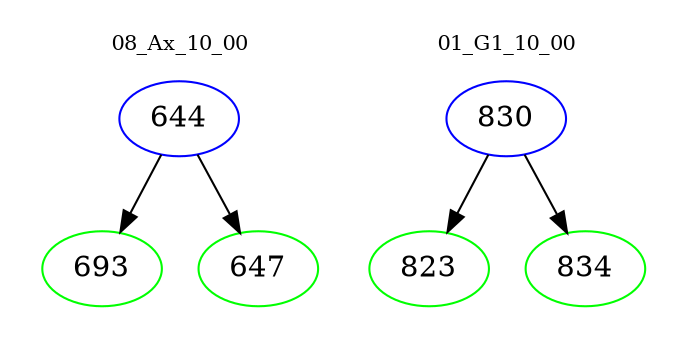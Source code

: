 digraph{
subgraph cluster_0 {
color = white
label = "08_Ax_10_00";
fontsize=10;
T0_644 [label="644", color="blue"]
T0_644 -> T0_693 [color="black"]
T0_693 [label="693", color="green"]
T0_644 -> T0_647 [color="black"]
T0_647 [label="647", color="green"]
}
subgraph cluster_1 {
color = white
label = "01_G1_10_00";
fontsize=10;
T1_830 [label="830", color="blue"]
T1_830 -> T1_823 [color="black"]
T1_823 [label="823", color="green"]
T1_830 -> T1_834 [color="black"]
T1_834 [label="834", color="green"]
}
}
